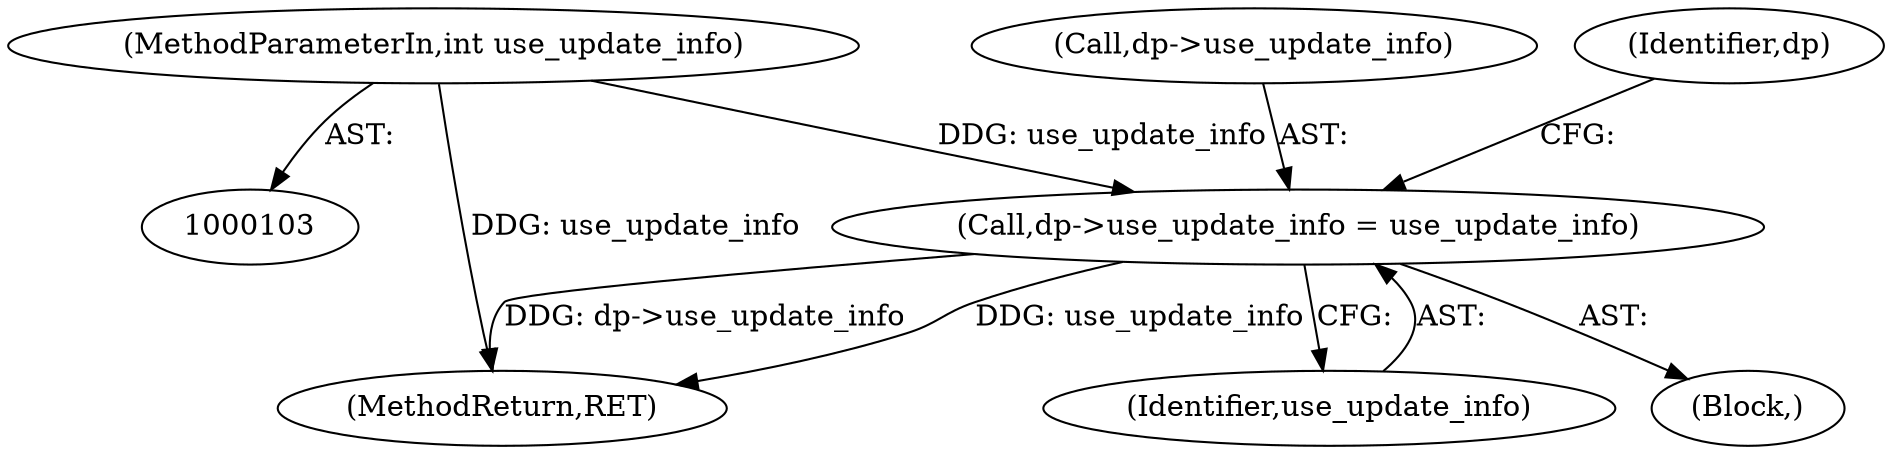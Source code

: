 digraph "0_Android_9d4853418ab2f754c2b63e091c29c5529b8b86ca_131@API" {
"1000258" [label="(Call,dp->use_update_info = use_update_info)"];
"1000108" [label="(MethodParameterIn,int use_update_info)"];
"1000109" [label="(Block,)"];
"1000259" [label="(Call,dp->use_update_info)"];
"1000265" [label="(Identifier,dp)"];
"1000258" [label="(Call,dp->use_update_info = use_update_info)"];
"1000108" [label="(MethodParameterIn,int use_update_info)"];
"1000287" [label="(MethodReturn,RET)"];
"1000262" [label="(Identifier,use_update_info)"];
"1000258" -> "1000109"  [label="AST: "];
"1000258" -> "1000262"  [label="CFG: "];
"1000259" -> "1000258"  [label="AST: "];
"1000262" -> "1000258"  [label="AST: "];
"1000265" -> "1000258"  [label="CFG: "];
"1000258" -> "1000287"  [label="DDG: dp->use_update_info"];
"1000258" -> "1000287"  [label="DDG: use_update_info"];
"1000108" -> "1000258"  [label="DDG: use_update_info"];
"1000108" -> "1000103"  [label="AST: "];
"1000108" -> "1000287"  [label="DDG: use_update_info"];
}
